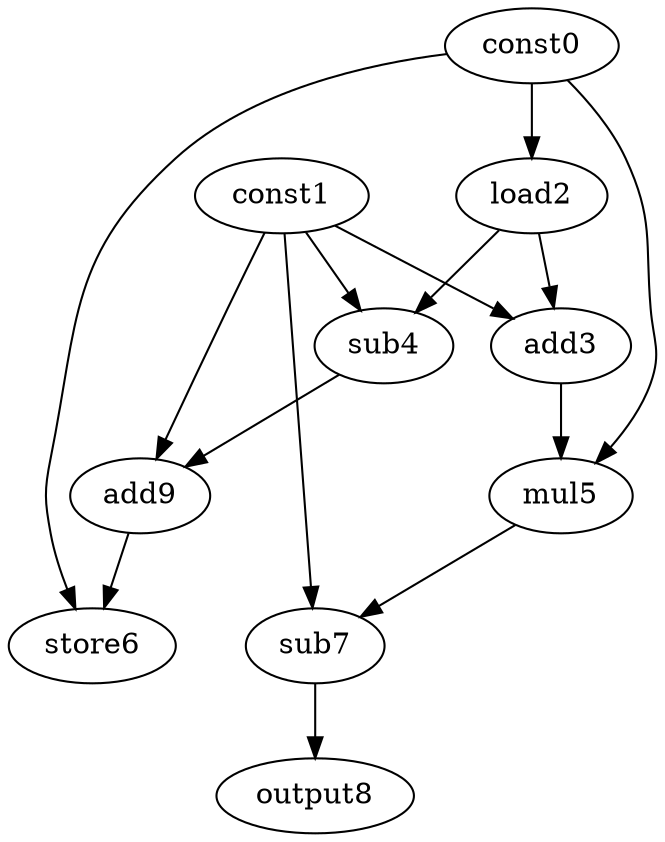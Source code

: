 digraph G { 
const0[opcode=const]; 
const1[opcode=const]; 
load2[opcode=load]; 
add3[opcode=add]; 
sub4[opcode=sub]; 
mul5[opcode=mul]; 
store6[opcode=store]; 
sub7[opcode=sub]; 
output8[opcode=output]; 
add9[opcode=add]; 
const0->load2[operand=0];
const1->add3[operand=0];
load2->add3[operand=1];
const1->sub4[operand=0];
load2->sub4[operand=1];
const0->mul5[operand=0];
add3->mul5[operand=1];
const1->add9[operand=0];
sub4->add9[operand=1];
const0->store6[operand=0];
add9->store6[operand=1];
const1->sub7[operand=0];
mul5->sub7[operand=1];
sub7->output8[operand=0];
}
